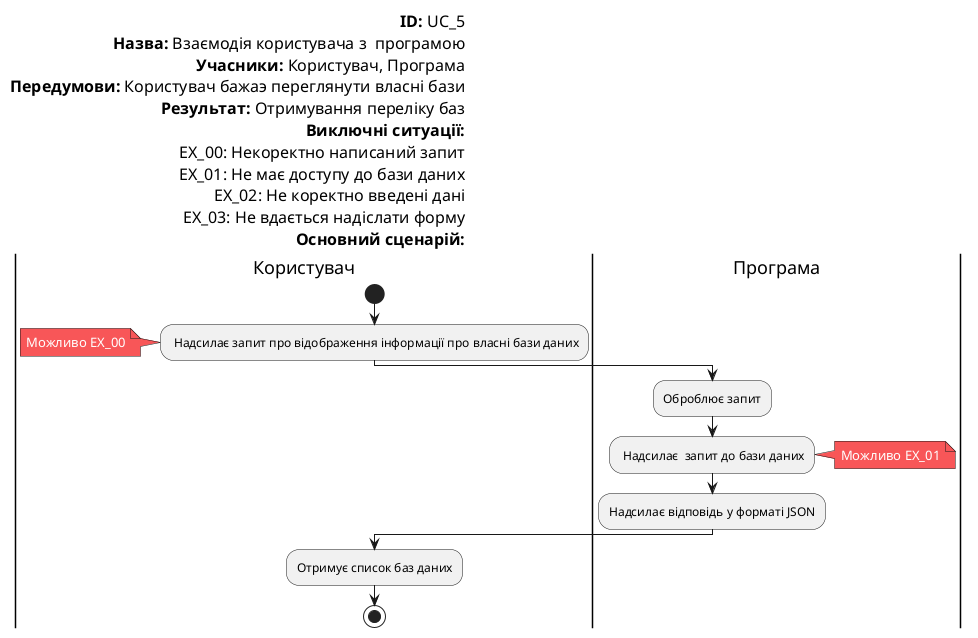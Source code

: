 @startuml UseCase5

left header
<font color=000 size=16><b>ID:</b> UC_5
<font color=000 size=16><b>Назва:</b> Взаємодія користувача з  програмою
<font color=000 size=16><b>Учасники:</b> Користувач, Програма
<font color=000 size=16><b>Передумови:</b> Користувач бажаэ переглянути власні бази
<font color=000 size=16><b>Результат:</b> Отримування переліку баз
<font color=000 size=16><b>Виключні ситуації:</b>
<font color=000 size=16>EX_00: Некоректно написаний запит
<font color=000 size=16>EX_01: Не має доступу до бази даних
<font color=000 size=16>EX_02: Не коректно введені дані
<font color=000 size=16>EX_03: Не вдається надіслати форму
<font color=000 size=16><b>Основний сценарій:</b>
end header

skinparam	shadowing false
skinparam Note {
	BackgroundColor #f85658
	FontColor #ffffff
}

|Користувач|
start
: Надсилає запит про відображення інформації про власні бази даних;
note left
Можливо ЕХ_00
end note
|Програма|
:Оброблює запит;
: Надсилає  запит до бази даних;
note right
Можливо ЕХ_01
end note
:Надсилає відповідь у форматі JSON;
|Користувач|
:Отримує список баз даних;
stop;
@enduml
